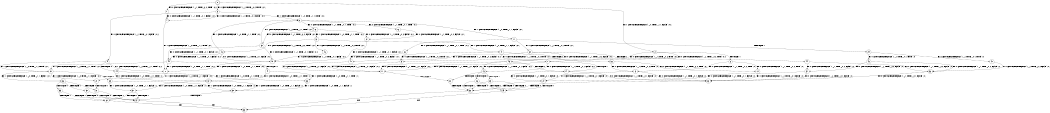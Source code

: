 digraph BCG {
size = "7, 10.5";
center = TRUE;
node [shape = circle];
0 [peripheries = 2];
0 -> 1 [label = "EX !0 !ATOMIC_EXCH_BRANCH (1, +1, TRUE, +0, 2, TRUE) !:0:1:"];
0 -> 2 [label = "EX !1 !ATOMIC_EXCH_BRANCH (1, +0, TRUE, +1, 1, FALSE) !:0:1:"];
0 -> 3 [label = "EX !0 !ATOMIC_EXCH_BRANCH (1, +1, TRUE, +0, 2, TRUE) !:0:1:"];
1 -> 4 [label = "EX !0 !ATOMIC_EXCH_BRANCH (1, +1, TRUE, +0, 1, FALSE) !:0:1:"];
2 -> 5 [label = "EX !0 !ATOMIC_EXCH_BRANCH (1, +1, TRUE, +0, 2, TRUE) !:0:1:"];
2 -> 6 [label = "TERMINATE !1"];
2 -> 7 [label = "EX !0 !ATOMIC_EXCH_BRANCH (1, +1, TRUE, +0, 2, TRUE) !:0:1:"];
3 -> 4 [label = "EX !0 !ATOMIC_EXCH_BRANCH (1, +1, TRUE, +0, 1, FALSE) !:0:1:"];
3 -> 8 [label = "EX !1 !ATOMIC_EXCH_BRANCH (1, +0, TRUE, +1, 1, TRUE) !:0:1:"];
3 -> 9 [label = "EX !0 !ATOMIC_EXCH_BRANCH (1, +1, TRUE, +0, 1, FALSE) !:0:1:"];
4 -> 10 [label = "EX !1 !ATOMIC_EXCH_BRANCH (1, +0, TRUE, +1, 1, TRUE) !:0:1:"];
5 -> 11 [label = "EX !0 !ATOMIC_EXCH_BRANCH (1, +1, TRUE, +0, 1, FALSE) !:0:1:"];
6 -> 12 [label = "EX !0 !ATOMIC_EXCH_BRANCH (1, +1, TRUE, +0, 2, TRUE) !:0:"];
6 -> 13 [label = "EX !0 !ATOMIC_EXCH_BRANCH (1, +1, TRUE, +0, 2, TRUE) !:0:"];
7 -> 11 [label = "EX !0 !ATOMIC_EXCH_BRANCH (1, +1, TRUE, +0, 1, FALSE) !:0:1:"];
7 -> 14 [label = "TERMINATE !1"];
7 -> 15 [label = "EX !0 !ATOMIC_EXCH_BRANCH (1, +1, TRUE, +0, 1, FALSE) !:0:1:"];
8 -> 16 [label = "EX !0 !ATOMIC_EXCH_BRANCH (1, +1, TRUE, +0, 1, TRUE) !:0:1:"];
8 -> 17 [label = "EX !1 !ATOMIC_EXCH_BRANCH (1, +0, TRUE, +1, 1, FALSE) !:0:1:"];
8 -> 18 [label = "EX !0 !ATOMIC_EXCH_BRANCH (1, +1, TRUE, +0, 1, TRUE) !:0:1:"];
9 -> 10 [label = "EX !1 !ATOMIC_EXCH_BRANCH (1, +0, TRUE, +1, 1, TRUE) !:0:1:"];
9 -> 19 [label = "TERMINATE !0"];
9 -> 20 [label = "EX !1 !ATOMIC_EXCH_BRANCH (1, +0, TRUE, +1, 1, TRUE) !:0:1:"];
10 -> 21 [label = "EX !1 !ATOMIC_EXCH_BRANCH (1, +0, TRUE, +1, 1, FALSE) !:0:1:"];
11 -> 22 [label = "TERMINATE !0"];
12 -> 23 [label = "EX !0 !ATOMIC_EXCH_BRANCH (1, +1, TRUE, +0, 1, FALSE) !:0:"];
13 -> 23 [label = "EX !0 !ATOMIC_EXCH_BRANCH (1, +1, TRUE, +0, 1, FALSE) !:0:"];
13 -> 24 [label = "EX !0 !ATOMIC_EXCH_BRANCH (1, +1, TRUE, +0, 1, FALSE) !:0:"];
14 -> 23 [label = "EX !0 !ATOMIC_EXCH_BRANCH (1, +1, TRUE, +0, 1, FALSE) !:0:"];
14 -> 24 [label = "EX !0 !ATOMIC_EXCH_BRANCH (1, +1, TRUE, +0, 1, FALSE) !:0:"];
15 -> 22 [label = "TERMINATE !0"];
15 -> 25 [label = "TERMINATE !1"];
15 -> 26 [label = "TERMINATE !0"];
16 -> 27 [label = "EX !0 !ATOMIC_EXCH_BRANCH (1, +1, TRUE, +0, 2, FALSE) !:0:1:"];
17 -> 28 [label = "EX !0 !ATOMIC_EXCH_BRANCH (1, +1, TRUE, +0, 1, TRUE) !:0:1:"];
17 -> 29 [label = "TERMINATE !1"];
17 -> 30 [label = "EX !0 !ATOMIC_EXCH_BRANCH (1, +1, TRUE, +0, 1, TRUE) !:0:1:"];
18 -> 27 [label = "EX !0 !ATOMIC_EXCH_BRANCH (1, +1, TRUE, +0, 2, FALSE) !:0:1:"];
18 -> 31 [label = "EX !1 !ATOMIC_EXCH_BRANCH (1, +0, TRUE, +1, 1, TRUE) !:0:1:"];
18 -> 32 [label = "EX !0 !ATOMIC_EXCH_BRANCH (1, +1, TRUE, +0, 2, FALSE) !:0:1:"];
19 -> 33 [label = "EX !1 !ATOMIC_EXCH_BRANCH (1, +0, TRUE, +1, 1, TRUE) !:1:"];
19 -> 34 [label = "EX !1 !ATOMIC_EXCH_BRANCH (1, +0, TRUE, +1, 1, TRUE) !:1:"];
20 -> 21 [label = "EX !1 !ATOMIC_EXCH_BRANCH (1, +0, TRUE, +1, 1, FALSE) !:0:1:"];
20 -> 35 [label = "TERMINATE !0"];
20 -> 36 [label = "EX !1 !ATOMIC_EXCH_BRANCH (1, +0, TRUE, +1, 1, FALSE) !:0:1:"];
21 -> 37 [label = "TERMINATE !0"];
22 -> 38 [label = "TERMINATE !1"];
23 -> 38 [label = "TERMINATE !0"];
24 -> 38 [label = "TERMINATE !0"];
24 -> 39 [label = "TERMINATE !0"];
25 -> 38 [label = "TERMINATE !0"];
25 -> 39 [label = "TERMINATE !0"];
26 -> 38 [label = "TERMINATE !1"];
26 -> 39 [label = "TERMINATE !1"];
27 -> 40 [label = "EX !0 !ATOMIC_EXCH_BRANCH (1, +1, TRUE, +0, 1, FALSE) !:0:1:"];
28 -> 41 [label = "EX !0 !ATOMIC_EXCH_BRANCH (1, +1, TRUE, +0, 2, FALSE) !:0:1:"];
29 -> 42 [label = "EX !0 !ATOMIC_EXCH_BRANCH (1, +1, TRUE, +0, 1, TRUE) !:0:"];
29 -> 43 [label = "EX !0 !ATOMIC_EXCH_BRANCH (1, +1, TRUE, +0, 1, TRUE) !:0:"];
30 -> 41 [label = "EX !0 !ATOMIC_EXCH_BRANCH (1, +1, TRUE, +0, 2, FALSE) !:0:1:"];
30 -> 44 [label = "TERMINATE !1"];
30 -> 45 [label = "EX !0 !ATOMIC_EXCH_BRANCH (1, +1, TRUE, +0, 2, FALSE) !:0:1:"];
31 -> 46 [label = "EX !0 !ATOMIC_EXCH_BRANCH (1, +1, TRUE, +0, 2, TRUE) !:0:1:"];
31 -> 47 [label = "EX !1 !ATOMIC_EXCH_BRANCH (1, +0, TRUE, +1, 1, FALSE) !:0:1:"];
31 -> 48 [label = "EX !0 !ATOMIC_EXCH_BRANCH (1, +1, TRUE, +0, 2, TRUE) !:0:1:"];
32 -> 40 [label = "EX !0 !ATOMIC_EXCH_BRANCH (1, +1, TRUE, +0, 1, FALSE) !:0:1:"];
32 -> 8 [label = "EX !1 !ATOMIC_EXCH_BRANCH (1, +0, TRUE, +1, 1, TRUE) !:0:1:"];
32 -> 49 [label = "EX !0 !ATOMIC_EXCH_BRANCH (1, +1, TRUE, +0, 1, FALSE) !:0:1:"];
33 -> 50 [label = "EX !1 !ATOMIC_EXCH_BRANCH (1, +0, TRUE, +1, 1, FALSE) !:1:"];
34 -> 50 [label = "EX !1 !ATOMIC_EXCH_BRANCH (1, +0, TRUE, +1, 1, FALSE) !:1:"];
34 -> 51 [label = "EX !1 !ATOMIC_EXCH_BRANCH (1, +0, TRUE, +1, 1, FALSE) !:1:"];
35 -> 50 [label = "EX !1 !ATOMIC_EXCH_BRANCH (1, +0, TRUE, +1, 1, FALSE) !:1:"];
35 -> 51 [label = "EX !1 !ATOMIC_EXCH_BRANCH (1, +0, TRUE, +1, 1, FALSE) !:1:"];
36 -> 37 [label = "TERMINATE !0"];
36 -> 52 [label = "TERMINATE !1"];
36 -> 53 [label = "TERMINATE !0"];
37 -> 54 [label = "TERMINATE !1"];
38 -> 55 [label = "exit"];
39 -> 55 [label = "exit"];
40 -> 10 [label = "EX !1 !ATOMIC_EXCH_BRANCH (1, +0, TRUE, +1, 1, TRUE) !:0:1:"];
41 -> 11 [label = "EX !0 !ATOMIC_EXCH_BRANCH (1, +1, TRUE, +0, 1, FALSE) !:0:1:"];
42 -> 56 [label = "EX !0 !ATOMIC_EXCH_BRANCH (1, +1, TRUE, +0, 2, FALSE) !:0:"];
43 -> 56 [label = "EX !0 !ATOMIC_EXCH_BRANCH (1, +1, TRUE, +0, 2, FALSE) !:0:"];
43 -> 57 [label = "EX !0 !ATOMIC_EXCH_BRANCH (1, +1, TRUE, +0, 2, FALSE) !:0:"];
44 -> 56 [label = "EX !0 !ATOMIC_EXCH_BRANCH (1, +1, TRUE, +0, 2, FALSE) !:0:"];
44 -> 57 [label = "EX !0 !ATOMIC_EXCH_BRANCH (1, +1, TRUE, +0, 2, FALSE) !:0:"];
45 -> 11 [label = "EX !0 !ATOMIC_EXCH_BRANCH (1, +1, TRUE, +0, 1, FALSE) !:0:1:"];
45 -> 14 [label = "TERMINATE !1"];
45 -> 15 [label = "EX !0 !ATOMIC_EXCH_BRANCH (1, +1, TRUE, +0, 1, FALSE) !:0:1:"];
46 -> 40 [label = "EX !0 !ATOMIC_EXCH_BRANCH (1, +1, TRUE, +0, 1, FALSE) !:0:1:"];
47 -> 5 [label = "EX !0 !ATOMIC_EXCH_BRANCH (1, +1, TRUE, +0, 2, TRUE) !:0:1:"];
47 -> 58 [label = "TERMINATE !1"];
47 -> 7 [label = "EX !0 !ATOMIC_EXCH_BRANCH (1, +1, TRUE, +0, 2, TRUE) !:0:1:"];
48 -> 40 [label = "EX !0 !ATOMIC_EXCH_BRANCH (1, +1, TRUE, +0, 1, FALSE) !:0:1:"];
48 -> 8 [label = "EX !1 !ATOMIC_EXCH_BRANCH (1, +0, TRUE, +1, 1, TRUE) !:0:1:"];
48 -> 49 [label = "EX !0 !ATOMIC_EXCH_BRANCH (1, +1, TRUE, +0, 1, FALSE) !:0:1:"];
49 -> 10 [label = "EX !1 !ATOMIC_EXCH_BRANCH (1, +0, TRUE, +1, 1, TRUE) !:0:1:"];
49 -> 59 [label = "TERMINATE !0"];
49 -> 20 [label = "EX !1 !ATOMIC_EXCH_BRANCH (1, +0, TRUE, +1, 1, TRUE) !:0:1:"];
50 -> 54 [label = "TERMINATE !1"];
51 -> 54 [label = "TERMINATE !1"];
51 -> 60 [label = "TERMINATE !1"];
52 -> 54 [label = "TERMINATE !0"];
52 -> 60 [label = "TERMINATE !0"];
53 -> 54 [label = "TERMINATE !1"];
53 -> 60 [label = "TERMINATE !1"];
54 -> 55 [label = "exit"];
56 -> 23 [label = "EX !0 !ATOMIC_EXCH_BRANCH (1, +1, TRUE, +0, 1, FALSE) !:0:"];
57 -> 23 [label = "EX !0 !ATOMIC_EXCH_BRANCH (1, +1, TRUE, +0, 1, FALSE) !:0:"];
57 -> 24 [label = "EX !0 !ATOMIC_EXCH_BRANCH (1, +1, TRUE, +0, 1, FALSE) !:0:"];
58 -> 12 [label = "EX !0 !ATOMIC_EXCH_BRANCH (1, +1, TRUE, +0, 2, TRUE) !:0:"];
58 -> 13 [label = "EX !0 !ATOMIC_EXCH_BRANCH (1, +1, TRUE, +0, 2, TRUE) !:0:"];
59 -> 33 [label = "EX !1 !ATOMIC_EXCH_BRANCH (1, +0, TRUE, +1, 1, TRUE) !:1:"];
59 -> 34 [label = "EX !1 !ATOMIC_EXCH_BRANCH (1, +0, TRUE, +1, 1, TRUE) !:1:"];
60 -> 55 [label = "exit"];
}
